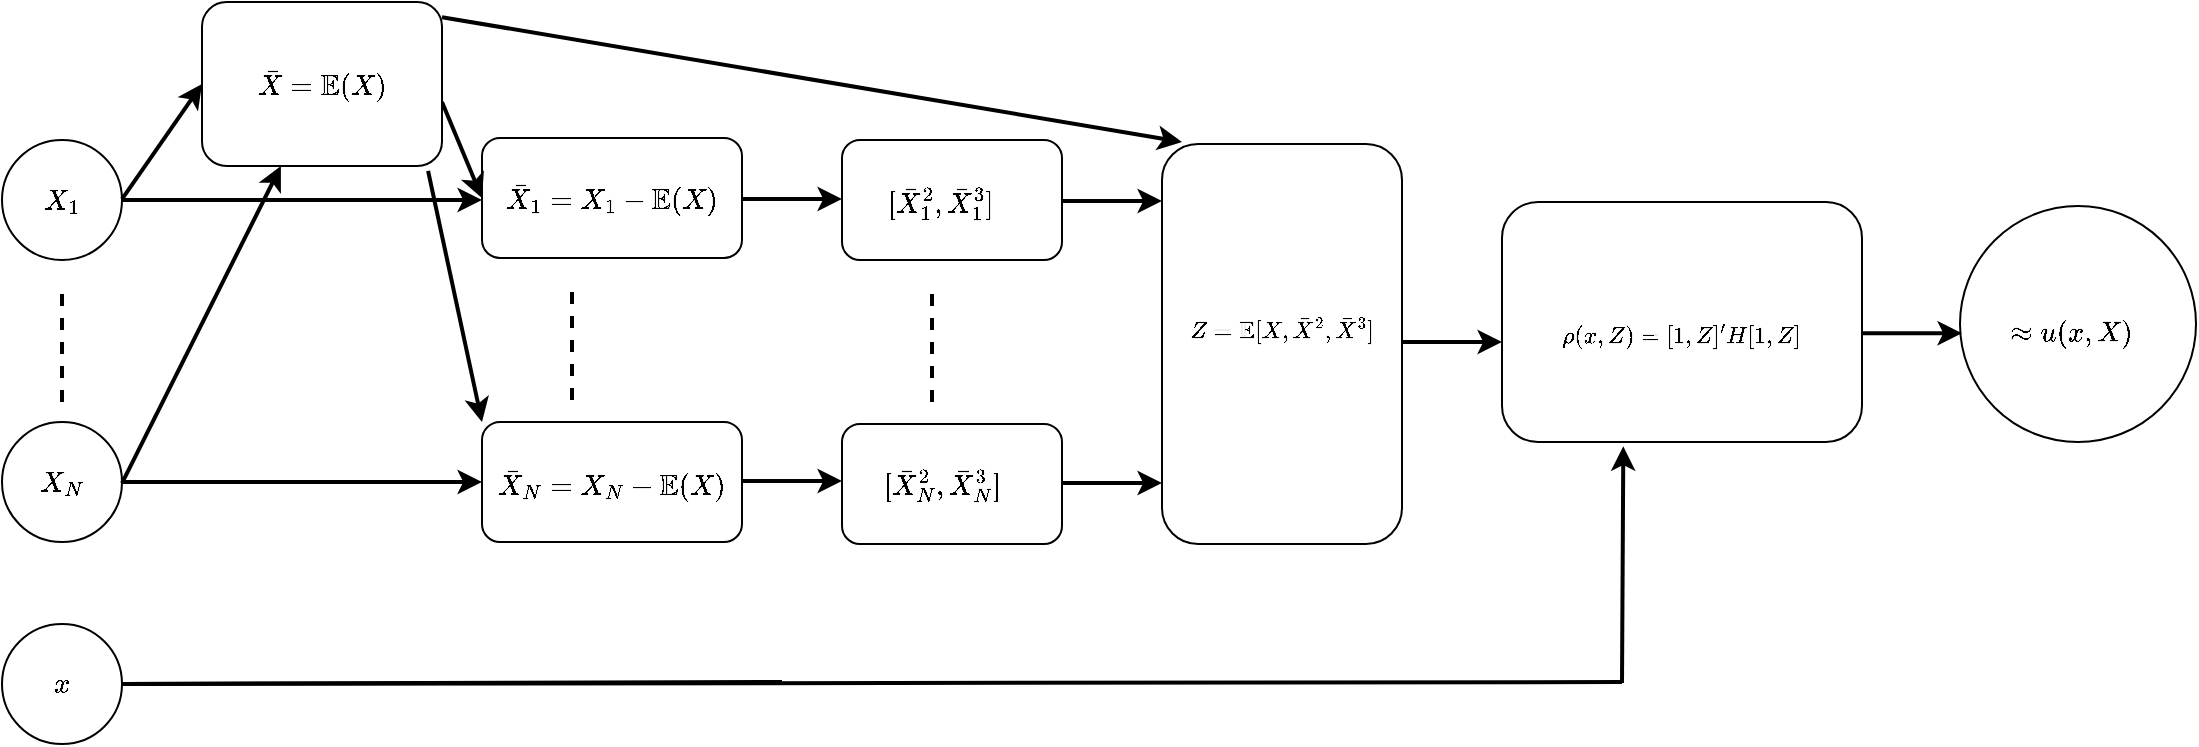 <mxfile version="13.10.9" type="device"><diagram id="aqQnKplz6C2l8W3NK8bg" name="Page-1"><mxGraphModel dx="2547" dy="861" grid="1" gridSize="10" guides="1" tooltips="1" connect="1" arrows="1" fold="1" page="1" pageScale="1" pageWidth="850" pageHeight="1100" background="none" math="1" shadow="0"><root><mxCell id="0"/><mxCell id="1" parent="0"/><mxCell id="udBHZMSfBUTO5TaCX38z-2" value="" style="ellipse;whiteSpace=wrap;html=1;aspect=fixed;" vertex="1" parent="1"><mxGeometry x="899" y="432" width="118" height="118" as="geometry"/></mxCell><mxCell id="_4NBGQMf1ONkkAsrEvwm-2" value="" style="ellipse;whiteSpace=wrap;html=1;aspect=fixed;" parent="1" vertex="1"><mxGeometry x="-80" y="399" width="60" height="60" as="geometry"/></mxCell><mxCell id="_4NBGQMf1ONkkAsrEvwm-4" value="" style="ellipse;whiteSpace=wrap;html=1;aspect=fixed;" parent="1" vertex="1"><mxGeometry x="-80" y="641" width="60" height="60" as="geometry"/></mxCell><mxCell id="_4NBGQMf1ONkkAsrEvwm-9" value="" style="rounded=1;whiteSpace=wrap;html=1;" parent="1" vertex="1"><mxGeometry x="160" y="398" width="130" height="60" as="geometry"/></mxCell><mxCell id="_4NBGQMf1ONkkAsrEvwm-10" value="" style="rounded=1;whiteSpace=wrap;html=1;" parent="1" vertex="1"><mxGeometry x="160" y="540" width="130" height="60" as="geometry"/></mxCell><mxCell id="_4NBGQMf1ONkkAsrEvwm-12" value="" style="endArrow=classic;html=1;strokeWidth=2;entryX=0;entryY=0.5;entryDx=0;entryDy=0;" parent="1" edge="1" target="_4NBGQMf1ONkkAsrEvwm-9"><mxGeometry width="50" height="50" relative="1" as="geometry"><mxPoint x="140.0" y="380" as="sourcePoint"/><mxPoint x="180.0" y="380" as="targetPoint"/></mxGeometry></mxCell><mxCell id="_4NBGQMf1ONkkAsrEvwm-14" value="" style="rounded=1;whiteSpace=wrap;html=1;" parent="1" vertex="1"><mxGeometry x="500" y="401" width="120" height="200" as="geometry"/></mxCell><mxCell id="_4NBGQMf1ONkkAsrEvwm-15" value="&lt;br&gt;&lt;span style=&quot;background-color: rgb(248 , 249 , 250) ; color: rgb(0 , 0 , 0) ; font-family: &amp;#34;helvetica&amp;#34; ; font-size: 10px ; text-align: center&quot;&gt;$$\rho(x,Z) = [1, Z] '&amp;nbsp; H [1, Z]$$&lt;/span&gt;" style="rounded=1;whiteSpace=wrap;html=1;" parent="1" vertex="1"><mxGeometry x="670" y="430" width="180" height="120" as="geometry"/></mxCell><mxCell id="_4NBGQMf1ONkkAsrEvwm-16" value="" style="endArrow=classic;html=1;strokeWidth=2;" parent="1" edge="1"><mxGeometry width="50" height="50" relative="1" as="geometry"><mxPoint x="620" y="500" as="sourcePoint"/><mxPoint x="670" y="500" as="targetPoint"/></mxGeometry></mxCell><mxCell id="_4NBGQMf1ONkkAsrEvwm-17" value="" style="endArrow=none;html=1;strokeWidth=2;exitX=1;exitY=0.5;exitDx=0;exitDy=0;" parent="1" source="_4NBGQMf1ONkkAsrEvwm-4" edge="1"><mxGeometry width="50" height="50" relative="1" as="geometry"><mxPoint x="-10" y="670" as="sourcePoint"/><mxPoint x="310" y="670" as="targetPoint"/></mxGeometry></mxCell><mxCell id="_4NBGQMf1ONkkAsrEvwm-22" value="$$X_1$$" style="text;html=1;strokeColor=none;fillColor=none;align=center;verticalAlign=middle;whiteSpace=wrap;rounded=0;" parent="1" vertex="1"><mxGeometry x="-70" y="419" width="40" height="20" as="geometry"/></mxCell><mxCell id="_4NBGQMf1ONkkAsrEvwm-24" value="&lt;div&gt;$$x$$&lt;/div&gt;" style="text;html=1;strokeColor=none;fillColor=none;align=center;verticalAlign=middle;whiteSpace=wrap;rounded=0;" parent="1" vertex="1"><mxGeometry x="-70" y="661" width="40" height="20" as="geometry"/></mxCell><mxCell id="_4NBGQMf1ONkkAsrEvwm-28" value="&lt;span style=&quot;font-size: 10px&quot;&gt;$$Z = \mathbb{E}[X,\bar{X}^2, \bar{X}^3]$$&lt;br&gt;&lt;/span&gt;" style="text;html=1;strokeColor=none;fillColor=none;align=center;verticalAlign=middle;whiteSpace=wrap;rounded=0;" parent="1" vertex="1"><mxGeometry x="540" y="491" width="40" height="20" as="geometry"/></mxCell><mxCell id="_4NBGQMf1ONkkAsrEvwm-30" value="&lt;div&gt;&lt;br&gt;&lt;/div&gt;" style="text;html=1;strokeColor=none;fillColor=none;align=center;verticalAlign=middle;whiteSpace=wrap;rounded=0;" parent="1" vertex="1"><mxGeometry x="960" y="450" width="40" height="20" as="geometry"/></mxCell><mxCell id="_4NBGQMf1ONkkAsrEvwm-31" value="$$\approx u(x,X)$$" style="text;html=1;strokeColor=none;fillColor=none;align=center;verticalAlign=middle;whiteSpace=wrap;rounded=0;" parent="1" vertex="1"><mxGeometry x="935" y="486" width="40" height="20" as="geometry"/></mxCell><mxCell id="_4NBGQMf1ONkkAsrEvwm-32" value="" style="endArrow=none;dashed=1;html=1;strokeWidth=2;" parent="1" edge="1"><mxGeometry width="50" height="50" relative="1" as="geometry"><mxPoint x="-50" y="530" as="sourcePoint"/><mxPoint x="-50" y="470" as="targetPoint"/></mxGeometry></mxCell><mxCell id="_4NBGQMf1ONkkAsrEvwm-33" value="" style="endArrow=none;dashed=1;html=1;strokeWidth=2;" parent="1" edge="1"><mxGeometry width="50" height="50" relative="1" as="geometry"><mxPoint x="205" y="529" as="sourcePoint"/><mxPoint x="205" y="469" as="targetPoint"/></mxGeometry></mxCell><mxCell id="_4NBGQMf1ONkkAsrEvwm-36" value="" style="ellipse;whiteSpace=wrap;html=1;aspect=fixed;" parent="1" vertex="1"><mxGeometry x="-80" y="540" width="60" height="60" as="geometry"/></mxCell><mxCell id="_4NBGQMf1ONkkAsrEvwm-37" value="$$X_N$$" style="text;html=1;strokeColor=none;fillColor=none;align=center;verticalAlign=middle;whiteSpace=wrap;rounded=0;" parent="1" vertex="1"><mxGeometry x="-70" y="560" width="40" height="20" as="geometry"/></mxCell><mxCell id="_4NBGQMf1ONkkAsrEvwm-41" value="" style="endArrow=classic;html=1;strokeWidth=2;entryX=0;entryY=0.5;entryDx=0;entryDy=0;" parent="1" edge="1" target="udBHZMSfBUTO5TaCX38z-7"><mxGeometry width="50" height="50" relative="1" as="geometry"><mxPoint x="-20" y="428.58" as="sourcePoint"/><mxPoint x="20" y="428.58" as="targetPoint"/></mxGeometry></mxCell><mxCell id="_4NBGQMf1ONkkAsrEvwm-42" value="" style="endArrow=classic;html=1;strokeWidth=2;" parent="1" edge="1" target="udBHZMSfBUTO5TaCX38z-7"><mxGeometry width="50" height="50" relative="1" as="geometry"><mxPoint x="-20" y="570.58" as="sourcePoint"/><mxPoint x="20" y="570.58" as="targetPoint"/></mxGeometry></mxCell><mxCell id="_4NBGQMf1ONkkAsrEvwm-46" value="" style="endArrow=classic;html=1;strokeWidth=2;" parent="1" edge="1"><mxGeometry width="50" height="50" relative="1" as="geometry"><mxPoint x="850" y="495.58" as="sourcePoint"/><mxPoint x="900" y="495.58" as="targetPoint"/></mxGeometry></mxCell><mxCell id="udBHZMSfBUTO5TaCX38z-4" value="$$\bar{X}_1 =X_1 - \mathbb{E}(X)$$" style="text;html=1;strokeColor=none;fillColor=none;align=center;verticalAlign=middle;whiteSpace=wrap;rounded=0;" vertex="1" parent="1"><mxGeometry x="205" y="418" width="40" height="20" as="geometry"/></mxCell><mxCell id="udBHZMSfBUTO5TaCX38z-5" value="$$\bar{X}_N =X_N- \mathbb{E}(X)$$" style="text;html=1;strokeColor=none;fillColor=none;align=center;verticalAlign=middle;whiteSpace=wrap;rounded=0;" vertex="1" parent="1"><mxGeometry x="205" y="561" width="40" height="20" as="geometry"/></mxCell><mxCell id="udBHZMSfBUTO5TaCX38z-7" value="$$\bar{X} = \mathbb{E}(X)$$" style="rounded=1;whiteSpace=wrap;html=1;" vertex="1" parent="1"><mxGeometry x="20" y="330" width="120" height="82" as="geometry"/></mxCell><mxCell id="udBHZMSfBUTO5TaCX38z-8" value="" style="endArrow=classic;html=1;strokeWidth=2;entryX=0;entryY=0;entryDx=0;entryDy=0;exitX=0.942;exitY=1.03;exitDx=0;exitDy=0;exitPerimeter=0;" edge="1" parent="1" source="udBHZMSfBUTO5TaCX38z-7" target="_4NBGQMf1ONkkAsrEvwm-10"><mxGeometry width="50" height="50" relative="1" as="geometry"><mxPoint x="150" y="390" as="sourcePoint"/><mxPoint x="170" y="438" as="targetPoint"/></mxGeometry></mxCell><mxCell id="udBHZMSfBUTO5TaCX38z-11" value="" style="endArrow=classic;html=1;strokeWidth=2;exitX=1;exitY=0.5;exitDx=0;exitDy=0;" edge="1" parent="1" source="_4NBGQMf1ONkkAsrEvwm-2"><mxGeometry width="50" height="50" relative="1" as="geometry"><mxPoint x="-10" y="438.58" as="sourcePoint"/><mxPoint x="160" y="429" as="targetPoint"/></mxGeometry></mxCell><mxCell id="udBHZMSfBUTO5TaCX38z-12" value="" style="endArrow=classic;html=1;strokeWidth=2;entryX=0;entryY=0.5;entryDx=0;entryDy=0;" edge="1" parent="1" target="_4NBGQMf1ONkkAsrEvwm-10"><mxGeometry width="50" height="50" relative="1" as="geometry"><mxPoint x="-20" y="570" as="sourcePoint"/><mxPoint x="150" y="569.5" as="targetPoint"/></mxGeometry></mxCell><mxCell id="udBHZMSfBUTO5TaCX38z-14" value="" style="endArrow=classic;html=1;strokeWidth=2;" edge="1" parent="1"><mxGeometry width="50" height="50" relative="1" as="geometry"><mxPoint x="290" y="428.5" as="sourcePoint"/><mxPoint x="340" y="428.5" as="targetPoint"/></mxGeometry></mxCell><mxCell id="udBHZMSfBUTO5TaCX38z-16" value="" style="endArrow=classic;html=1;strokeWidth=2;" edge="1" parent="1"><mxGeometry width="50" height="50" relative="1" as="geometry"><mxPoint x="290" y="569.5" as="sourcePoint"/><mxPoint x="340" y="569.5" as="targetPoint"/></mxGeometry></mxCell><mxCell id="udBHZMSfBUTO5TaCX38z-17" value="" style="rounded=1;whiteSpace=wrap;html=1;" vertex="1" parent="1"><mxGeometry x="340" y="399" width="110" height="60" as="geometry"/></mxCell><mxCell id="udBHZMSfBUTO5TaCX38z-18" value="" style="rounded=1;whiteSpace=wrap;html=1;" vertex="1" parent="1"><mxGeometry x="340" y="541" width="110" height="60" as="geometry"/></mxCell><mxCell id="udBHZMSfBUTO5TaCX38z-19" value="" style="endArrow=none;dashed=1;html=1;strokeWidth=2;" edge="1" parent="1"><mxGeometry width="50" height="50" relative="1" as="geometry"><mxPoint x="385" y="530" as="sourcePoint"/><mxPoint x="385" y="470" as="targetPoint"/></mxGeometry></mxCell><mxCell id="udBHZMSfBUTO5TaCX38z-20" value="$$[\bar{X}_1^2, \bar{X}_1^3]$$" style="text;html=1;strokeColor=none;fillColor=none;align=center;verticalAlign=middle;whiteSpace=wrap;rounded=0;" vertex="1" parent="1"><mxGeometry x="369" y="420" width="40" height="20" as="geometry"/></mxCell><mxCell id="udBHZMSfBUTO5TaCX38z-21" value="$$[\bar{X}_N^2, \bar{X}_N^3]$$" style="text;html=1;strokeColor=none;fillColor=none;align=center;verticalAlign=middle;whiteSpace=wrap;rounded=0;" vertex="1" parent="1"><mxGeometry x="370" y="561" width="40" height="20" as="geometry"/></mxCell><mxCell id="udBHZMSfBUTO5TaCX38z-22" value="" style="endArrow=classic;html=1;strokeWidth=2;" edge="1" parent="1"><mxGeometry width="50" height="50" relative="1" as="geometry"><mxPoint x="450" y="429.5" as="sourcePoint"/><mxPoint x="500" y="429.5" as="targetPoint"/></mxGeometry></mxCell><mxCell id="udBHZMSfBUTO5TaCX38z-23" value="" style="endArrow=classic;html=1;strokeWidth=2;" edge="1" parent="1"><mxGeometry width="50" height="50" relative="1" as="geometry"><mxPoint x="450" y="570.5" as="sourcePoint"/><mxPoint x="500" y="570.5" as="targetPoint"/></mxGeometry></mxCell><mxCell id="udBHZMSfBUTO5TaCX38z-29" value="" style="endArrow=classic;html=1;strokeWidth=2;" edge="1" parent="1"><mxGeometry width="50" height="50" relative="1" as="geometry"><mxPoint x="140" y="337.58" as="sourcePoint"/><mxPoint x="510" y="400" as="targetPoint"/></mxGeometry></mxCell><mxCell id="udBHZMSfBUTO5TaCX38z-35" value="" style="endArrow=none;html=1;strokeWidth=2;exitX=1;exitY=0.5;exitDx=0;exitDy=0;" edge="1" parent="1" source="_4NBGQMf1ONkkAsrEvwm-4"><mxGeometry width="50" height="50" relative="1" as="geometry"><mxPoint x="-20" y="671" as="sourcePoint"/><mxPoint x="730" y="670" as="targetPoint"/></mxGeometry></mxCell><mxCell id="udBHZMSfBUTO5TaCX38z-37" value="" style="endArrow=classic;html=1;strokeWidth=2;entryX=0.337;entryY=1.018;entryDx=0;entryDy=0;entryPerimeter=0;" edge="1" parent="1" target="_4NBGQMf1ONkkAsrEvwm-15"><mxGeometry width="50" height="50" relative="1" as="geometry"><mxPoint x="730" y="670.5" as="sourcePoint"/><mxPoint x="780" y="670.5" as="targetPoint"/></mxGeometry></mxCell></root></mxGraphModel></diagram></mxfile>